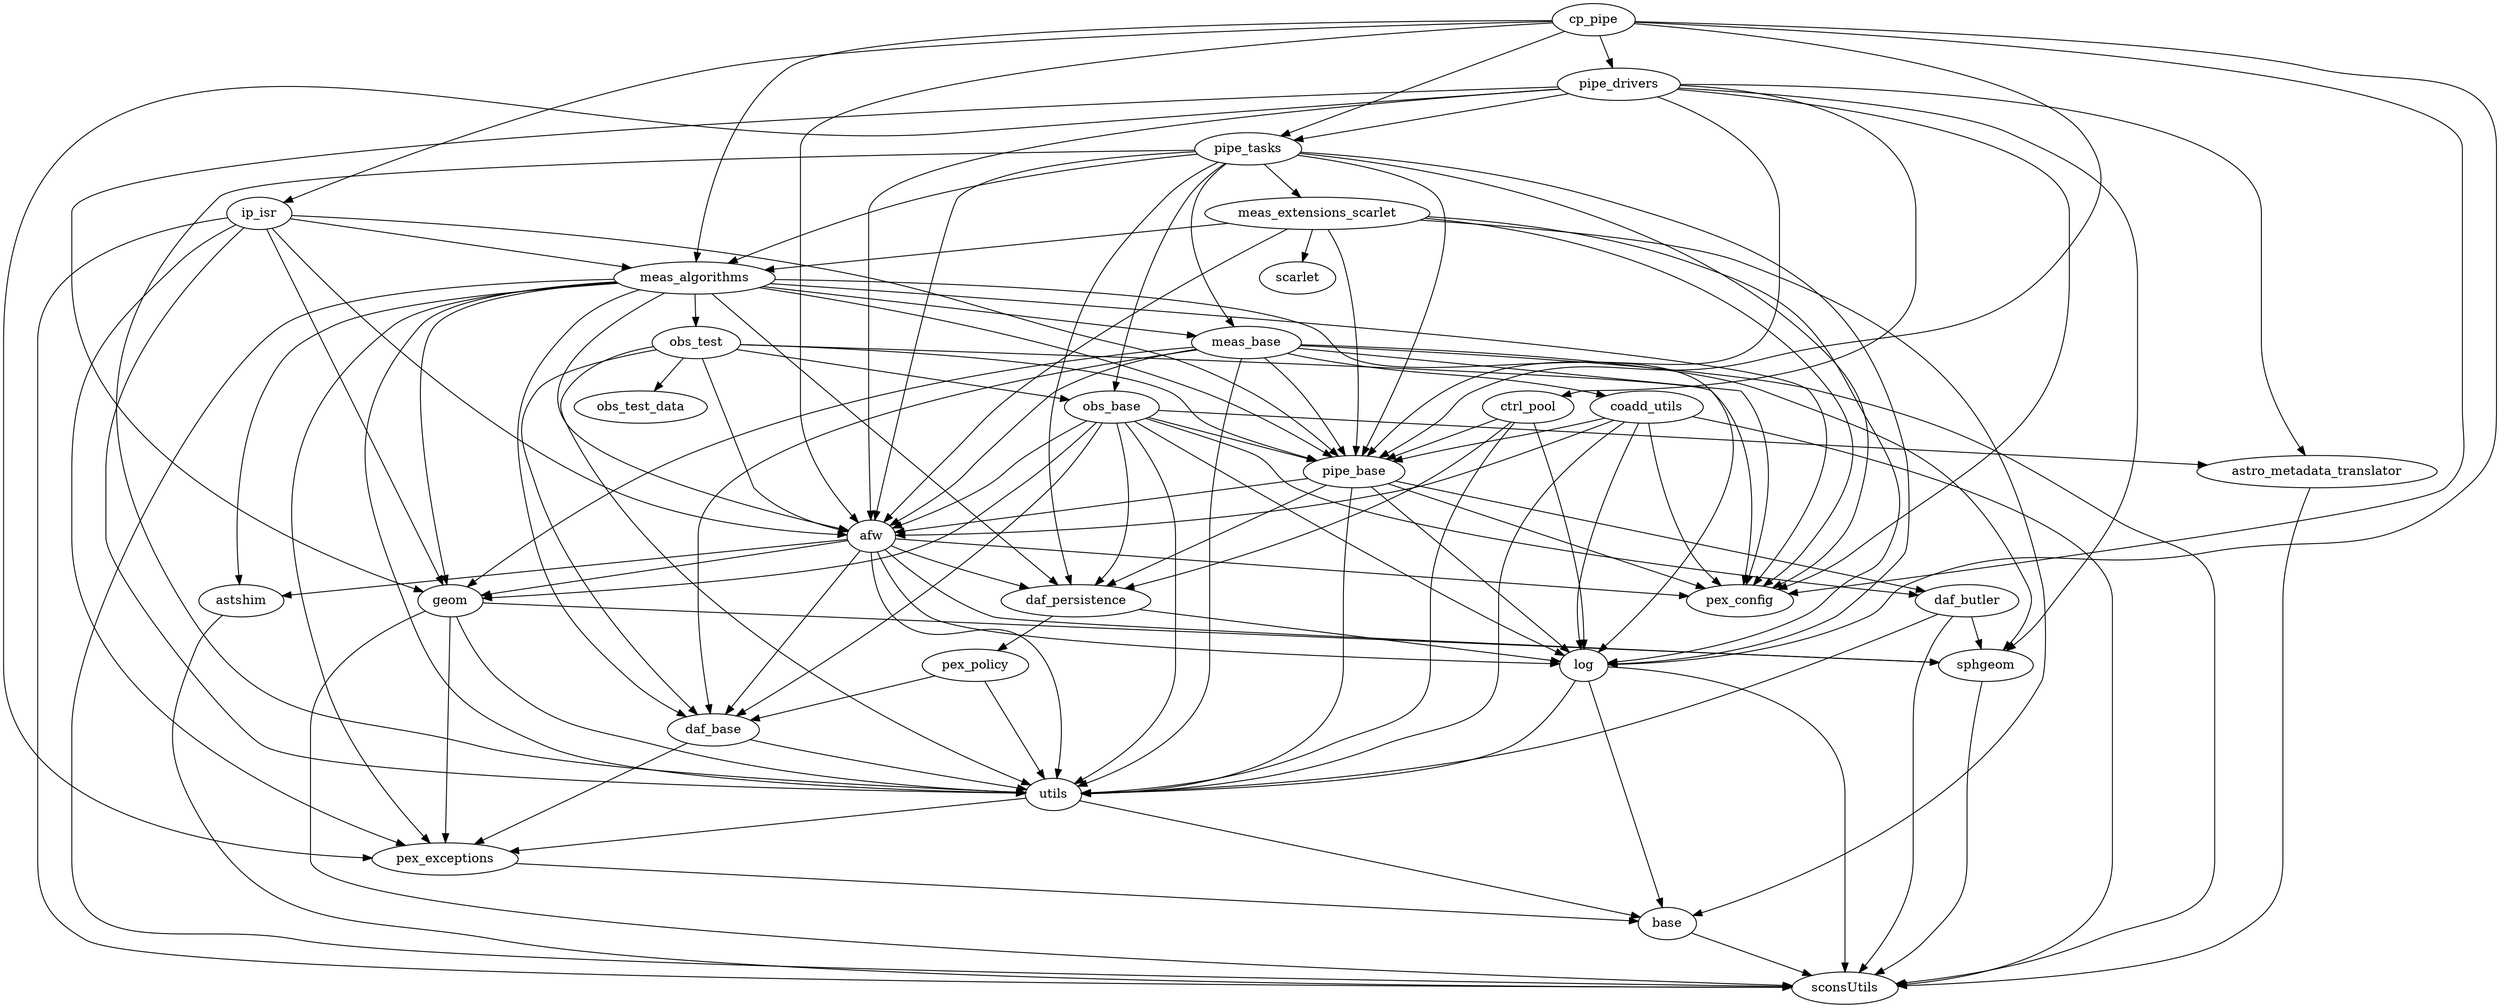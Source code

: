 // Graph for cp_pipe
digraph {
	cp_pipe
	cp_pipe -> pex_config
	pex_config
	cp_pipe -> pipe_base
	pipe_base
	pipe_base -> daf_butler
	daf_butler
	daf_butler -> sphgeom
	sphgeom
	sphgeom -> sconsUtils
	sconsUtils
	daf_butler -> sconsUtils
	sconsUtils
	daf_butler -> utils
	utils
	utils -> base
	base
	base -> sconsUtils
	sconsUtils
	utils -> pex_exceptions
	pex_exceptions
	pex_exceptions -> base
	base
	pipe_base -> daf_persistence
	daf_persistence
	daf_persistence -> log
	log
	log -> base
	base
	log -> sconsUtils
	sconsUtils
	log -> utils
	utils
	daf_persistence -> pex_policy
	pex_policy
	pex_policy -> daf_base
	daf_base
	daf_base -> utils
	utils
	daf_base -> pex_exceptions
	pex_exceptions
	pex_policy -> utils
	utils
	pipe_base -> log
	log
	pipe_base -> pex_config
	pex_config
	pipe_base -> utils
	utils
	pipe_base -> afw
	afw
	afw -> daf_base
	daf_base
	afw -> daf_persistence
	daf_persistence
	afw -> pex_config
	pex_config
	afw -> geom
	geom
	geom -> sconsUtils
	sconsUtils
	geom -> sphgeom
	sphgeom
	geom -> pex_exceptions
	pex_exceptions
	geom -> utils
	utils
	afw -> log
	log
	afw -> sphgeom
	sphgeom
	afw -> utils
	utils
	afw -> astshim
	astshim
	astshim -> sconsUtils
	sconsUtils
	cp_pipe -> log
	log
	cp_pipe -> ip_isr
	ip_isr
	ip_isr -> meas_algorithms
	meas_algorithms
	meas_algorithms -> astshim
	astshim
	meas_algorithms -> daf_base
	daf_base
	meas_algorithms -> daf_persistence
	daf_persistence
	meas_algorithms -> geom
	geom
	meas_algorithms -> afw
	afw
	meas_algorithms -> log
	log
	meas_algorithms -> meas_base
	meas_base
	meas_base -> utils
	utils
	meas_base -> geom
	geom
	meas_base -> afw
	afw
	meas_base -> coadd_utils
	coadd_utils
	coadd_utils -> afw
	afw
	coadd_utils -> log
	log
	coadd_utils -> pex_config
	pex_config
	coadd_utils -> pipe_base
	pipe_base
	coadd_utils -> sconsUtils
	sconsUtils
	coadd_utils -> utils
	utils
	meas_base -> daf_base
	daf_base
	meas_base -> sphgeom
	sphgeom
	meas_base -> pex_config
	pex_config
	meas_base -> pipe_base
	pipe_base
	meas_base -> sconsUtils
	sconsUtils
	meas_algorithms -> obs_test
	obs_test
	obs_test -> afw
	afw
	obs_test -> daf_base
	daf_base
	obs_test -> obs_base
	obs_base
	obs_base -> daf_base
	daf_base
	obs_base -> log
	log
	obs_base -> daf_persistence
	daf_persistence
	obs_base -> afw
	afw
	obs_base -> utils
	utils
	obs_base -> astro_metadata_translator
	astro_metadata_translator
	astro_metadata_translator -> sconsUtils
	sconsUtils
	obs_base -> geom
	geom
	obs_base -> daf_butler
	daf_butler
	obs_base -> pipe_base
	pipe_base
	obs_test -> pex_config
	pex_config
	obs_test -> utils
	utils
	obs_test -> obs_test_data
	obs_test_data
	obs_test -> pipe_base
	pipe_base
	meas_algorithms -> pex_config
	pex_config
	meas_algorithms -> pex_exceptions
	pex_exceptions
	meas_algorithms -> pipe_base
	pipe_base
	meas_algorithms -> sconsUtils
	sconsUtils
	meas_algorithms -> utils
	utils
	ip_isr -> pipe_base
	pipe_base
	ip_isr -> sconsUtils
	sconsUtils
	ip_isr -> afw
	afw
	ip_isr -> geom
	geom
	ip_isr -> utils
	utils
	ip_isr -> pex_exceptions
	pex_exceptions
	cp_pipe -> afw
	afw
	cp_pipe -> meas_algorithms
	meas_algorithms
	cp_pipe -> pipe_drivers
	pipe_drivers
	pipe_drivers -> ctrl_pool
	ctrl_pool
	ctrl_pool -> daf_persistence
	daf_persistence
	ctrl_pool -> pipe_base
	pipe_base
	ctrl_pool -> log
	log
	ctrl_pool -> utils
	utils
	pipe_drivers -> afw
	afw
	pipe_drivers -> pex_exceptions
	pex_exceptions
	pipe_drivers -> sphgeom
	sphgeom
	pipe_drivers -> pex_config
	pex_config
	pipe_drivers -> pipe_base
	pipe_base
	pipe_drivers -> pipe_tasks
	pipe_tasks
	pipe_tasks -> afw
	afw
	pipe_tasks -> daf_persistence
	daf_persistence
	pipe_tasks -> log
	log
	pipe_tasks -> meas_base
	meas_base
	pipe_tasks -> pipe_base
	pipe_base
	pipe_tasks -> pex_config
	pex_config
	pipe_tasks -> utils
	utils
	pipe_tasks -> obs_base
	obs_base
	pipe_tasks -> meas_algorithms
	meas_algorithms
	pipe_tasks -> meas_extensions_scarlet
	meas_extensions_scarlet
	meas_extensions_scarlet -> base
	base
	meas_extensions_scarlet -> afw
	afw
	meas_extensions_scarlet -> log
	log
	meas_extensions_scarlet -> scarlet
	scarlet
	meas_extensions_scarlet -> pex_config
	pex_config
	meas_extensions_scarlet -> pipe_base
	pipe_base
	meas_extensions_scarlet -> meas_algorithms
	meas_algorithms
	pipe_drivers -> astro_metadata_translator
	astro_metadata_translator
	pipe_drivers -> geom
	geom
	cp_pipe -> pipe_tasks
	pipe_tasks
}
